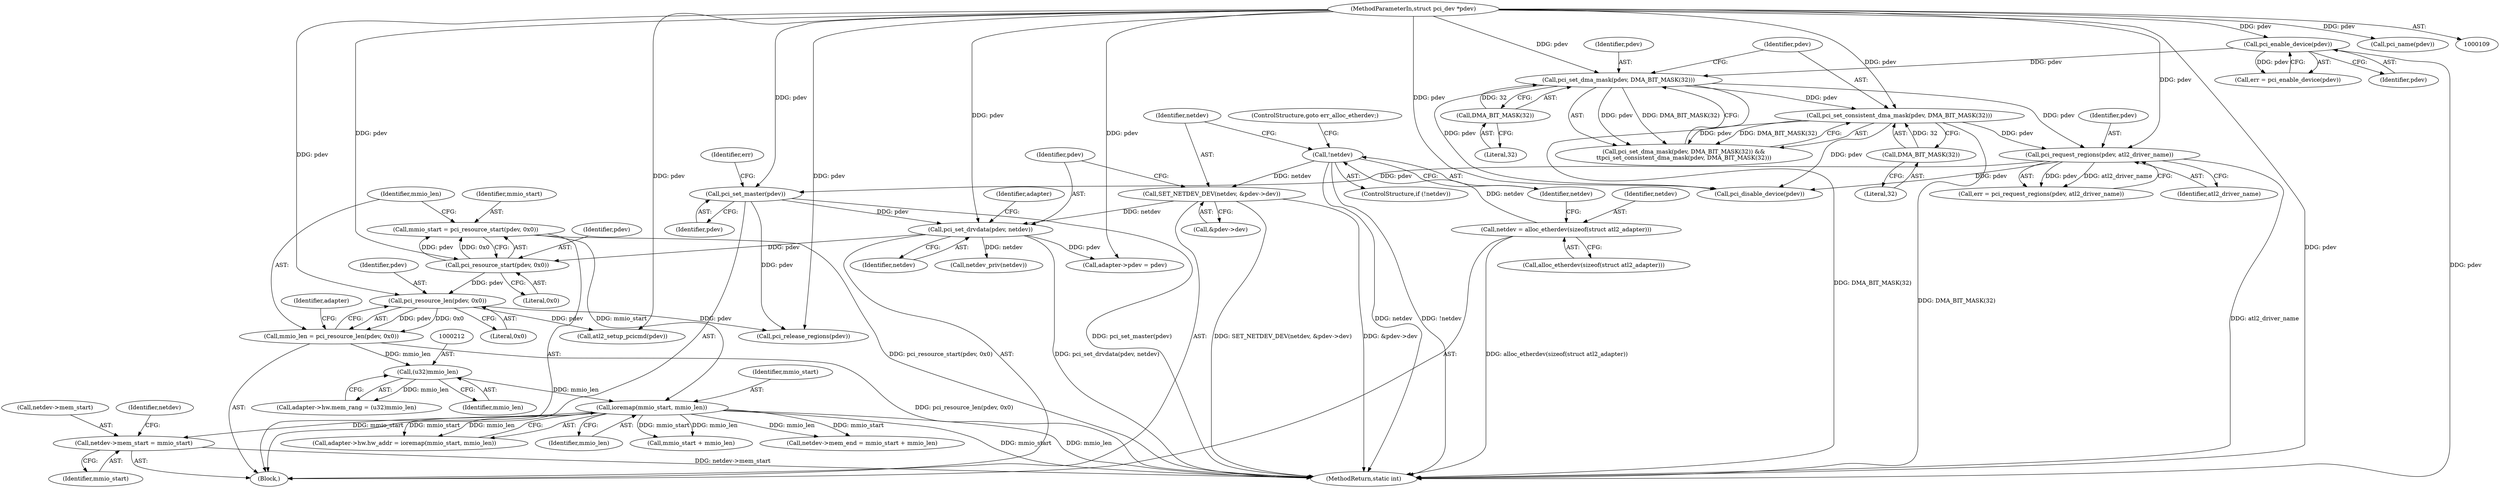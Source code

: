 digraph "0_linux_f43bfaeddc79effbf3d0fcb53ca477cca66f3db8@pointer" {
"1000269" [label="(Call,netdev->mem_start = mmio_start)"];
"1000220" [label="(Call,ioremap(mmio_start, mmio_len))"];
"1000195" [label="(Call,mmio_start = pci_resource_start(pdev, 0x0))"];
"1000197" [label="(Call,pci_resource_start(pdev, 0x0))"];
"1000110" [label="(MethodParameterIn,struct pci_dev *pdev)"];
"1000171" [label="(Call,pci_set_drvdata(pdev, netdev))"];
"1000150" [label="(Call,pci_set_master(pdev))"];
"1000144" [label="(Call,pci_request_regions(pdev, atl2_driver_name))"];
"1000132" [label="(Call,pci_set_dma_mask(pdev, DMA_BIT_MASK(32)))"];
"1000124" [label="(Call,pci_enable_device(pdev))"];
"1000134" [label="(Call,DMA_BIT_MASK(32))"];
"1000136" [label="(Call,pci_set_consistent_dma_mask(pdev, DMA_BIT_MASK(32)))"];
"1000138" [label="(Call,DMA_BIT_MASK(32))"];
"1000165" [label="(Call,SET_NETDEV_DEV(netdev, &pdev->dev))"];
"1000162" [label="(Call,!netdev)"];
"1000156" [label="(Call,netdev = alloc_etherdev(sizeof(struct atl2_adapter)))"];
"1000211" [label="(Call,(u32)mmio_len)"];
"1000200" [label="(Call,mmio_len = pci_resource_len(pdev, 0x0))"];
"1000202" [label="(Call,pci_resource_len(pdev, 0x0))"];
"1000166" [label="(Identifier,netdev)"];
"1000135" [label="(Literal,32)"];
"1000157" [label="(Identifier,netdev)"];
"1000198" [label="(Identifier,pdev)"];
"1000430" [label="(Call,pci_disable_device(pdev))"];
"1000274" [label="(Call,netdev->mem_end = mmio_start + mmio_len)"];
"1000138" [label="(Call,DMA_BIT_MASK(32))"];
"1000150" [label="(Call,pci_set_master(pdev))"];
"1000197" [label="(Call,pci_resource_start(pdev, 0x0))"];
"1000269" [label="(Call,netdev->mem_start = mmio_start)"];
"1000273" [label="(Identifier,mmio_start)"];
"1000261" [label="(Call,pci_name(pdev))"];
"1000146" [label="(Identifier,atl2_driver_name)"];
"1000163" [label="(Identifier,netdev)"];
"1000156" [label="(Call,netdev = alloc_etherdev(sizeof(struct atl2_adapter)))"];
"1000158" [label="(Call,alloc_etherdev(sizeof(struct atl2_adapter)))"];
"1000161" [label="(ControlStructure,if (!netdev))"];
"1000175" [label="(Identifier,adapter)"];
"1000201" [label="(Identifier,mmio_len)"];
"1000142" [label="(Call,err = pci_request_regions(pdev, atl2_driver_name))"];
"1000132" [label="(Call,pci_set_dma_mask(pdev, DMA_BIT_MASK(32)))"];
"1000162" [label="(Call,!netdev)"];
"1000122" [label="(Call,err = pci_enable_device(pdev))"];
"1000213" [label="(Identifier,mmio_len)"];
"1000176" [label="(Call,netdev_priv(netdev))"];
"1000199" [label="(Literal,0x0)"];
"1000204" [label="(Literal,0x0)"];
"1000214" [label="(Call,adapter->hw.hw_addr = ioremap(mmio_start, mmio_len))"];
"1000211" [label="(Call,(u32)mmio_len)"];
"1000203" [label="(Identifier,pdev)"];
"1000136" [label="(Call,pci_set_consistent_dma_mask(pdev, DMA_BIT_MASK(32)))"];
"1000125" [label="(Identifier,pdev)"];
"1000236" [label="(Call,atl2_setup_pcicmd(pdev))"];
"1000165" [label="(Call,SET_NETDEV_DEV(netdev, &pdev->dev))"];
"1000200" [label="(Call,mmio_len = pci_resource_len(pdev, 0x0))"];
"1000167" [label="(Call,&pdev->dev)"];
"1000205" [label="(Call,adapter->hw.mem_rang = (u32)mmio_len)"];
"1000196" [label="(Identifier,mmio_start)"];
"1000134" [label="(Call,DMA_BIT_MASK(32))"];
"1000131" [label="(Call,pci_set_dma_mask(pdev, DMA_BIT_MASK(32)) &&\n\t\tpci_set_consistent_dma_mask(pdev, DMA_BIT_MASK(32)))"];
"1000133" [label="(Identifier,pdev)"];
"1000110" [label="(MethodParameterIn,struct pci_dev *pdev)"];
"1000270" [label="(Call,netdev->mem_start)"];
"1000426" [label="(Call,pci_release_regions(pdev))"];
"1000278" [label="(Call,mmio_start + mmio_len)"];
"1000164" [label="(ControlStructure,goto err_alloc_etherdev;)"];
"1000195" [label="(Call,mmio_start = pci_resource_start(pdev, 0x0))"];
"1000222" [label="(Identifier,mmio_len)"];
"1000172" [label="(Identifier,pdev)"];
"1000173" [label="(Identifier,netdev)"];
"1000112" [label="(Block,)"];
"1000208" [label="(Identifier,adapter)"];
"1000220" [label="(Call,ioremap(mmio_start, mmio_len))"];
"1000153" [label="(Identifier,err)"];
"1000151" [label="(Identifier,pdev)"];
"1000145" [label="(Identifier,pdev)"];
"1000183" [label="(Call,adapter->pdev = pdev)"];
"1000221" [label="(Identifier,mmio_start)"];
"1000139" [label="(Literal,32)"];
"1000276" [label="(Identifier,netdev)"];
"1000434" [label="(MethodReturn,static int)"];
"1000144" [label="(Call,pci_request_regions(pdev, atl2_driver_name))"];
"1000137" [label="(Identifier,pdev)"];
"1000171" [label="(Call,pci_set_drvdata(pdev, netdev))"];
"1000124" [label="(Call,pci_enable_device(pdev))"];
"1000202" [label="(Call,pci_resource_len(pdev, 0x0))"];
"1000269" -> "1000112"  [label="AST: "];
"1000269" -> "1000273"  [label="CFG: "];
"1000270" -> "1000269"  [label="AST: "];
"1000273" -> "1000269"  [label="AST: "];
"1000276" -> "1000269"  [label="CFG: "];
"1000269" -> "1000434"  [label="DDG: netdev->mem_start"];
"1000220" -> "1000269"  [label="DDG: mmio_start"];
"1000220" -> "1000214"  [label="AST: "];
"1000220" -> "1000222"  [label="CFG: "];
"1000221" -> "1000220"  [label="AST: "];
"1000222" -> "1000220"  [label="AST: "];
"1000214" -> "1000220"  [label="CFG: "];
"1000220" -> "1000434"  [label="DDG: mmio_start"];
"1000220" -> "1000434"  [label="DDG: mmio_len"];
"1000220" -> "1000214"  [label="DDG: mmio_start"];
"1000220" -> "1000214"  [label="DDG: mmio_len"];
"1000195" -> "1000220"  [label="DDG: mmio_start"];
"1000211" -> "1000220"  [label="DDG: mmio_len"];
"1000220" -> "1000274"  [label="DDG: mmio_start"];
"1000220" -> "1000274"  [label="DDG: mmio_len"];
"1000220" -> "1000278"  [label="DDG: mmio_start"];
"1000220" -> "1000278"  [label="DDG: mmio_len"];
"1000195" -> "1000112"  [label="AST: "];
"1000195" -> "1000197"  [label="CFG: "];
"1000196" -> "1000195"  [label="AST: "];
"1000197" -> "1000195"  [label="AST: "];
"1000201" -> "1000195"  [label="CFG: "];
"1000195" -> "1000434"  [label="DDG: pci_resource_start(pdev, 0x0)"];
"1000197" -> "1000195"  [label="DDG: pdev"];
"1000197" -> "1000195"  [label="DDG: 0x0"];
"1000197" -> "1000199"  [label="CFG: "];
"1000198" -> "1000197"  [label="AST: "];
"1000199" -> "1000197"  [label="AST: "];
"1000110" -> "1000197"  [label="DDG: pdev"];
"1000171" -> "1000197"  [label="DDG: pdev"];
"1000197" -> "1000202"  [label="DDG: pdev"];
"1000110" -> "1000109"  [label="AST: "];
"1000110" -> "1000434"  [label="DDG: pdev"];
"1000110" -> "1000124"  [label="DDG: pdev"];
"1000110" -> "1000132"  [label="DDG: pdev"];
"1000110" -> "1000136"  [label="DDG: pdev"];
"1000110" -> "1000144"  [label="DDG: pdev"];
"1000110" -> "1000150"  [label="DDG: pdev"];
"1000110" -> "1000171"  [label="DDG: pdev"];
"1000110" -> "1000183"  [label="DDG: pdev"];
"1000110" -> "1000202"  [label="DDG: pdev"];
"1000110" -> "1000236"  [label="DDG: pdev"];
"1000110" -> "1000261"  [label="DDG: pdev"];
"1000110" -> "1000426"  [label="DDG: pdev"];
"1000110" -> "1000430"  [label="DDG: pdev"];
"1000171" -> "1000112"  [label="AST: "];
"1000171" -> "1000173"  [label="CFG: "];
"1000172" -> "1000171"  [label="AST: "];
"1000173" -> "1000171"  [label="AST: "];
"1000175" -> "1000171"  [label="CFG: "];
"1000171" -> "1000434"  [label="DDG: pci_set_drvdata(pdev, netdev)"];
"1000150" -> "1000171"  [label="DDG: pdev"];
"1000165" -> "1000171"  [label="DDG: netdev"];
"1000171" -> "1000176"  [label="DDG: netdev"];
"1000171" -> "1000183"  [label="DDG: pdev"];
"1000150" -> "1000112"  [label="AST: "];
"1000150" -> "1000151"  [label="CFG: "];
"1000151" -> "1000150"  [label="AST: "];
"1000153" -> "1000150"  [label="CFG: "];
"1000150" -> "1000434"  [label="DDG: pci_set_master(pdev)"];
"1000144" -> "1000150"  [label="DDG: pdev"];
"1000150" -> "1000426"  [label="DDG: pdev"];
"1000144" -> "1000142"  [label="AST: "];
"1000144" -> "1000146"  [label="CFG: "];
"1000145" -> "1000144"  [label="AST: "];
"1000146" -> "1000144"  [label="AST: "];
"1000142" -> "1000144"  [label="CFG: "];
"1000144" -> "1000434"  [label="DDG: atl2_driver_name"];
"1000144" -> "1000142"  [label="DDG: pdev"];
"1000144" -> "1000142"  [label="DDG: atl2_driver_name"];
"1000132" -> "1000144"  [label="DDG: pdev"];
"1000136" -> "1000144"  [label="DDG: pdev"];
"1000144" -> "1000430"  [label="DDG: pdev"];
"1000132" -> "1000131"  [label="AST: "];
"1000132" -> "1000134"  [label="CFG: "];
"1000133" -> "1000132"  [label="AST: "];
"1000134" -> "1000132"  [label="AST: "];
"1000137" -> "1000132"  [label="CFG: "];
"1000131" -> "1000132"  [label="CFG: "];
"1000132" -> "1000434"  [label="DDG: DMA_BIT_MASK(32)"];
"1000132" -> "1000131"  [label="DDG: pdev"];
"1000132" -> "1000131"  [label="DDG: DMA_BIT_MASK(32)"];
"1000124" -> "1000132"  [label="DDG: pdev"];
"1000134" -> "1000132"  [label="DDG: 32"];
"1000132" -> "1000136"  [label="DDG: pdev"];
"1000132" -> "1000430"  [label="DDG: pdev"];
"1000124" -> "1000122"  [label="AST: "];
"1000124" -> "1000125"  [label="CFG: "];
"1000125" -> "1000124"  [label="AST: "];
"1000122" -> "1000124"  [label="CFG: "];
"1000124" -> "1000434"  [label="DDG: pdev"];
"1000124" -> "1000122"  [label="DDG: pdev"];
"1000134" -> "1000135"  [label="CFG: "];
"1000135" -> "1000134"  [label="AST: "];
"1000136" -> "1000131"  [label="AST: "];
"1000136" -> "1000138"  [label="CFG: "];
"1000137" -> "1000136"  [label="AST: "];
"1000138" -> "1000136"  [label="AST: "];
"1000131" -> "1000136"  [label="CFG: "];
"1000136" -> "1000434"  [label="DDG: DMA_BIT_MASK(32)"];
"1000136" -> "1000131"  [label="DDG: pdev"];
"1000136" -> "1000131"  [label="DDG: DMA_BIT_MASK(32)"];
"1000138" -> "1000136"  [label="DDG: 32"];
"1000136" -> "1000430"  [label="DDG: pdev"];
"1000138" -> "1000139"  [label="CFG: "];
"1000139" -> "1000138"  [label="AST: "];
"1000165" -> "1000112"  [label="AST: "];
"1000165" -> "1000167"  [label="CFG: "];
"1000166" -> "1000165"  [label="AST: "];
"1000167" -> "1000165"  [label="AST: "];
"1000172" -> "1000165"  [label="CFG: "];
"1000165" -> "1000434"  [label="DDG: &pdev->dev"];
"1000165" -> "1000434"  [label="DDG: SET_NETDEV_DEV(netdev, &pdev->dev)"];
"1000162" -> "1000165"  [label="DDG: netdev"];
"1000162" -> "1000161"  [label="AST: "];
"1000162" -> "1000163"  [label="CFG: "];
"1000163" -> "1000162"  [label="AST: "];
"1000164" -> "1000162"  [label="CFG: "];
"1000166" -> "1000162"  [label="CFG: "];
"1000162" -> "1000434"  [label="DDG: netdev"];
"1000162" -> "1000434"  [label="DDG: !netdev"];
"1000156" -> "1000162"  [label="DDG: netdev"];
"1000156" -> "1000112"  [label="AST: "];
"1000156" -> "1000158"  [label="CFG: "];
"1000157" -> "1000156"  [label="AST: "];
"1000158" -> "1000156"  [label="AST: "];
"1000163" -> "1000156"  [label="CFG: "];
"1000156" -> "1000434"  [label="DDG: alloc_etherdev(sizeof(struct atl2_adapter))"];
"1000211" -> "1000205"  [label="AST: "];
"1000211" -> "1000213"  [label="CFG: "];
"1000212" -> "1000211"  [label="AST: "];
"1000213" -> "1000211"  [label="AST: "];
"1000205" -> "1000211"  [label="CFG: "];
"1000211" -> "1000205"  [label="DDG: mmio_len"];
"1000200" -> "1000211"  [label="DDG: mmio_len"];
"1000200" -> "1000112"  [label="AST: "];
"1000200" -> "1000202"  [label="CFG: "];
"1000201" -> "1000200"  [label="AST: "];
"1000202" -> "1000200"  [label="AST: "];
"1000208" -> "1000200"  [label="CFG: "];
"1000200" -> "1000434"  [label="DDG: pci_resource_len(pdev, 0x0)"];
"1000202" -> "1000200"  [label="DDG: pdev"];
"1000202" -> "1000200"  [label="DDG: 0x0"];
"1000202" -> "1000204"  [label="CFG: "];
"1000203" -> "1000202"  [label="AST: "];
"1000204" -> "1000202"  [label="AST: "];
"1000202" -> "1000236"  [label="DDG: pdev"];
"1000202" -> "1000426"  [label="DDG: pdev"];
}
